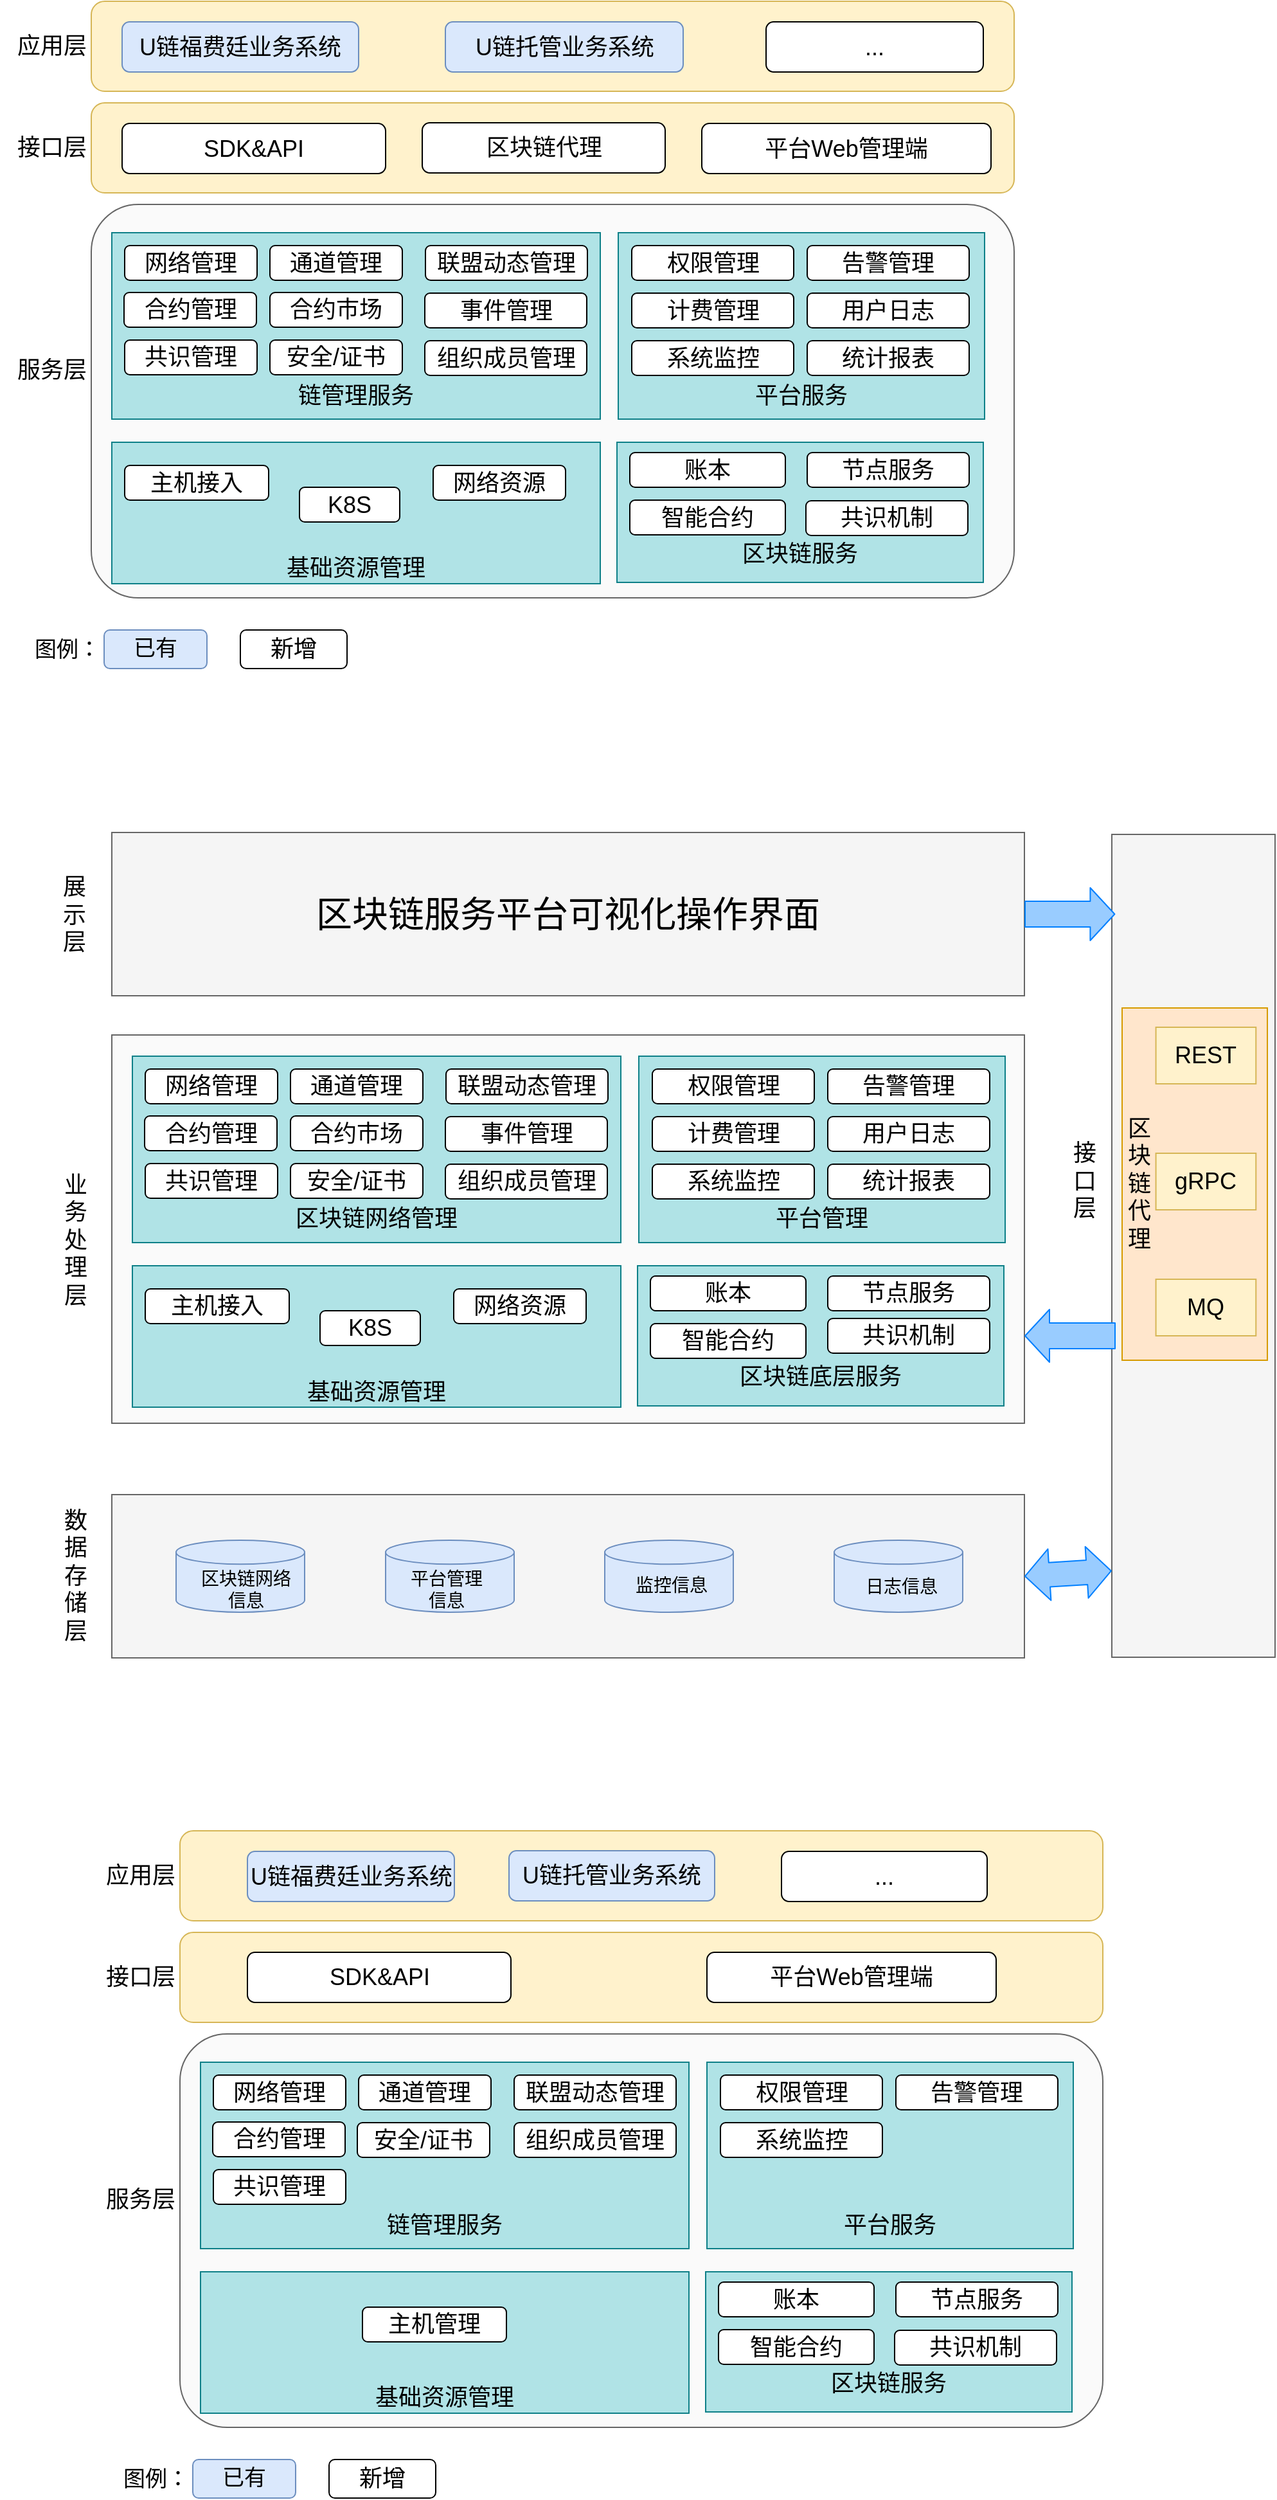 <mxfile version="12.3.6" type="github" pages="1">
  <diagram id="WIEtUlI_L1v1tH11AKhi" name="第 1 页">
    <mxGraphModel dx="946" dy="583" grid="0" gridSize="10" guides="1" tooltips="1" connect="1" arrows="1" fold="1" page="1" pageScale="1" pageWidth="3300" pageHeight="4681" math="0" shadow="0">
      <root>
        <mxCell id="0"/>
        <mxCell id="1" parent="0"/>
        <mxCell id="Eo95rkR2elM9zv1yrzYy-1" value="" style="rounded=1;whiteSpace=wrap;html=1;fillColor=#fff2cc;strokeColor=#d6b656;" parent="1" vertex="1">
          <mxGeometry x="122" y="73" width="718" height="70" as="geometry"/>
        </mxCell>
        <mxCell id="Eo95rkR2elM9zv1yrzYy-2" value="应用层" style="text;html=1;strokeColor=none;fillColor=none;align=center;verticalAlign=middle;whiteSpace=wrap;rounded=0;fontSize=18;" parent="1" vertex="1">
          <mxGeometry x="51" y="98" width="81" height="20" as="geometry"/>
        </mxCell>
        <mxCell id="Eo95rkR2elM9zv1yrzYy-4" value="接口层" style="text;html=1;strokeColor=none;fillColor=none;align=center;verticalAlign=middle;whiteSpace=wrap;rounded=0;fontSize=18;" parent="1" vertex="1">
          <mxGeometry x="51" y="177" width="81" height="20" as="geometry"/>
        </mxCell>
        <mxCell id="Eo95rkR2elM9zv1yrzYy-5" value="" style="rounded=1;whiteSpace=wrap;html=1;fillColor=#fff2cc;strokeColor=#d6b656;" parent="1" vertex="1">
          <mxGeometry x="122" y="152" width="718" height="70" as="geometry"/>
        </mxCell>
        <mxCell id="Eo95rkR2elM9zv1yrzYy-6" value="SDK&amp;amp;API" style="rounded=1;whiteSpace=wrap;html=1;fontSize=18;" parent="1" vertex="1">
          <mxGeometry x="146" y="168" width="205" height="39" as="geometry"/>
        </mxCell>
        <mxCell id="Eo95rkR2elM9zv1yrzYy-7" value="区块链代理" style="rounded=1;whiteSpace=wrap;html=1;fontSize=18;" parent="1" vertex="1">
          <mxGeometry x="379.5" y="167.5" width="189" height="39" as="geometry"/>
        </mxCell>
        <mxCell id="Eo95rkR2elM9zv1yrzYy-8" value="平台Web管理端" style="rounded=1;whiteSpace=wrap;html=1;fontSize=18;" parent="1" vertex="1">
          <mxGeometry x="597" y="168" width="225" height="39" as="geometry"/>
        </mxCell>
        <mxCell id="Eo95rkR2elM9zv1yrzYy-9" value="U链福费廷业务系统" style="rounded=1;whiteSpace=wrap;html=1;fontSize=18;fillColor=#dae8fc;strokeColor=#6c8ebf;" parent="1" vertex="1">
          <mxGeometry x="146" y="89" width="184" height="39" as="geometry"/>
        </mxCell>
        <mxCell id="Eo95rkR2elM9zv1yrzYy-10" value="U链托管业务系统" style="rounded=1;whiteSpace=wrap;html=1;fontSize=18;fillColor=#dae8fc;strokeColor=#6c8ebf;" parent="1" vertex="1">
          <mxGeometry x="397.5" y="89" width="185" height="39" as="geometry"/>
        </mxCell>
        <mxCell id="Eo95rkR2elM9zv1yrzYy-13" value="..." style="rounded=1;whiteSpace=wrap;html=1;fontSize=18;" parent="1" vertex="1">
          <mxGeometry x="647" y="89" width="169" height="39" as="geometry"/>
        </mxCell>
        <mxCell id="Eo95rkR2elM9zv1yrzYy-14" value="" style="rounded=1;whiteSpace=wrap;html=1;fontSize=18;fillColor=#f5f5f5;strokeColor=#666666;glass=0;shadow=0;comic=0;arcSize=12;fillOpacity=50;fontColor=#333333;" parent="1" vertex="1">
          <mxGeometry x="122" y="231" width="718" height="306" as="geometry"/>
        </mxCell>
        <mxCell id="Eo95rkR2elM9zv1yrzYy-15" value="服务层" style="text;html=1;strokeColor=none;fillColor=none;align=center;verticalAlign=middle;whiteSpace=wrap;rounded=0;fontSize=18;" parent="1" vertex="1">
          <mxGeometry x="51" y="350" width="81" height="20" as="geometry"/>
        </mxCell>
        <mxCell id="Eo95rkR2elM9zv1yrzYy-17" value="&lt;br&gt;&lt;br&gt;&lt;br&gt;&lt;br&gt;&lt;br&gt;链管理服务&lt;br&gt;" style="rounded=0;whiteSpace=wrap;html=1;shadow=0;glass=0;comic=0;fontSize=18;fillColor=#b0e3e6;strokeColor=#0e8088;" parent="1" vertex="1">
          <mxGeometry x="138" y="253" width="380" height="145" as="geometry"/>
        </mxCell>
        <mxCell id="Eo95rkR2elM9zv1yrzYy-18" value="网络管理" style="rounded=1;whiteSpace=wrap;html=1;shadow=0;glass=0;comic=0;fontSize=18;" parent="1" vertex="1">
          <mxGeometry x="148" y="263" width="103" height="27" as="geometry"/>
        </mxCell>
        <mxCell id="Eo95rkR2elM9zv1yrzYy-19" value="通道管理" style="rounded=1;whiteSpace=wrap;html=1;shadow=0;glass=0;comic=0;fontSize=18;" parent="1" vertex="1">
          <mxGeometry x="261" y="263" width="103" height="27" as="geometry"/>
        </mxCell>
        <mxCell id="Eo95rkR2elM9zv1yrzYy-22" value="合约管理" style="rounded=1;whiteSpace=wrap;html=1;shadow=0;glass=0;comic=0;fontSize=18;" parent="1" vertex="1">
          <mxGeometry x="147.5" y="299.5" width="103" height="27" as="geometry"/>
        </mxCell>
        <mxCell id="Eo95rkR2elM9zv1yrzYy-23" value="合约市场" style="rounded=1;whiteSpace=wrap;html=1;shadow=0;glass=0;comic=0;fontSize=18;" parent="1" vertex="1">
          <mxGeometry x="261" y="299.5" width="103" height="27" as="geometry"/>
        </mxCell>
        <mxCell id="Eo95rkR2elM9zv1yrzYy-24" value="联盟动态管理" style="rounded=1;whiteSpace=wrap;html=1;shadow=0;glass=0;comic=0;fontSize=18;" parent="1" vertex="1">
          <mxGeometry x="382" y="263" width="126" height="27" as="geometry"/>
        </mxCell>
        <mxCell id="Eo95rkR2elM9zv1yrzYy-26" value="事件管理" style="rounded=1;whiteSpace=wrap;html=1;shadow=0;glass=0;comic=0;fontSize=18;" parent="1" vertex="1">
          <mxGeometry x="381.5" y="300" width="126" height="27" as="geometry"/>
        </mxCell>
        <mxCell id="Eo95rkR2elM9zv1yrzYy-27" value="&lt;br&gt;&lt;br&gt;&lt;br&gt;&lt;br&gt;&lt;br&gt;平台服务&lt;br&gt;" style="rounded=0;whiteSpace=wrap;html=1;shadow=0;glass=0;comic=0;fontSize=18;fillColor=#b0e3e6;strokeColor=#0e8088;" parent="1" vertex="1">
          <mxGeometry x="532" y="253" width="285" height="145" as="geometry"/>
        </mxCell>
        <mxCell id="Eo95rkR2elM9zv1yrzYy-25" value="组织成员管理" style="rounded=1;whiteSpace=wrap;html=1;shadow=0;glass=0;comic=0;fontSize=18;" parent="1" vertex="1">
          <mxGeometry x="381.5" y="337" width="126" height="27" as="geometry"/>
        </mxCell>
        <mxCell id="Eo95rkR2elM9zv1yrzYy-28" value="计费管理" style="rounded=1;whiteSpace=wrap;html=1;shadow=0;glass=0;comic=0;fontSize=18;" parent="1" vertex="1">
          <mxGeometry x="542.5" y="300" width="126" height="27" as="geometry"/>
        </mxCell>
        <mxCell id="Eo95rkR2elM9zv1yrzYy-29" value="告警管理" style="rounded=1;whiteSpace=wrap;html=1;shadow=0;glass=0;comic=0;fontSize=18;" parent="1" vertex="1">
          <mxGeometry x="679" y="263" width="126" height="27" as="geometry"/>
        </mxCell>
        <mxCell id="Eo95rkR2elM9zv1yrzYy-30" value="用户日志" style="rounded=1;whiteSpace=wrap;html=1;shadow=0;glass=0;comic=0;fontSize=18;" parent="1" vertex="1">
          <mxGeometry x="679" y="300" width="126" height="27" as="geometry"/>
        </mxCell>
        <mxCell id="Eo95rkR2elM9zv1yrzYy-31" value="系统监控" style="rounded=1;whiteSpace=wrap;html=1;shadow=0;glass=0;comic=0;fontSize=18;" parent="1" vertex="1">
          <mxGeometry x="542.5" y="337" width="126" height="27" as="geometry"/>
        </mxCell>
        <mxCell id="Eo95rkR2elM9zv1yrzYy-32" value="统计报表" style="rounded=1;whiteSpace=wrap;html=1;shadow=0;glass=0;comic=0;fontSize=18;" parent="1" vertex="1">
          <mxGeometry x="679" y="337" width="126" height="27" as="geometry"/>
        </mxCell>
        <mxCell id="Eo95rkR2elM9zv1yrzYy-33" value="&lt;br&gt;&lt;br&gt;&lt;br&gt;区块链服务&lt;br&gt;" style="rounded=0;whiteSpace=wrap;html=1;shadow=0;glass=0;comic=0;fontSize=18;fillColor=#b0e3e6;strokeColor=#0e8088;" parent="1" vertex="1">
          <mxGeometry x="531" y="416" width="285" height="109" as="geometry"/>
        </mxCell>
        <mxCell id="Eo95rkR2elM9zv1yrzYy-34" value="账本" style="rounded=1;whiteSpace=wrap;html=1;shadow=0;glass=0;comic=0;fontSize=18;fillColor=#FFFFFF;strokeColor=#000000;" parent="1" vertex="1">
          <mxGeometry x="541" y="424" width="121" height="27" as="geometry"/>
        </mxCell>
        <mxCell id="Eo95rkR2elM9zv1yrzYy-35" value="节点服务" style="rounded=1;whiteSpace=wrap;html=1;shadow=0;glass=0;comic=0;fontSize=18;fillColor=#FFFFFF;strokeColor=#000000;" parent="1" vertex="1">
          <mxGeometry x="679" y="424" width="126" height="27" as="geometry"/>
        </mxCell>
        <mxCell id="Eo95rkR2elM9zv1yrzYy-36" value="智能合约" style="rounded=1;whiteSpace=wrap;html=1;shadow=0;glass=0;comic=0;fontSize=18;fillColor=#FFFFFF;strokeColor=#000000;" parent="1" vertex="1">
          <mxGeometry x="541" y="461" width="121" height="27" as="geometry"/>
        </mxCell>
        <mxCell id="Eo95rkR2elM9zv1yrzYy-37" value="&lt;br&gt;&lt;br&gt;&lt;br&gt;&lt;br&gt;基础资源管理&lt;br&gt;" style="rounded=0;whiteSpace=wrap;html=1;shadow=0;glass=0;comic=0;fontSize=18;fillColor=#b0e3e6;strokeColor=#0e8088;" parent="1" vertex="1">
          <mxGeometry x="138" y="416" width="380" height="110" as="geometry"/>
        </mxCell>
        <mxCell id="Eo95rkR2elM9zv1yrzYy-38" value="共识管理" style="rounded=1;whiteSpace=wrap;html=1;shadow=0;glass=0;comic=0;fontSize=18;" parent="1" vertex="1">
          <mxGeometry x="148" y="336.5" width="103" height="27" as="geometry"/>
        </mxCell>
        <mxCell id="Eo95rkR2elM9zv1yrzYy-39" value="安全/证书" style="rounded=1;whiteSpace=wrap;html=1;shadow=0;glass=0;comic=0;fontSize=18;" parent="1" vertex="1">
          <mxGeometry x="261" y="336.5" width="103" height="27" as="geometry"/>
        </mxCell>
        <mxCell id="Eo95rkR2elM9zv1yrzYy-40" value="权限管理" style="rounded=1;whiteSpace=wrap;html=1;shadow=0;glass=0;comic=0;fontSize=18;" parent="1" vertex="1">
          <mxGeometry x="542.5" y="263" width="126" height="27" as="geometry"/>
        </mxCell>
        <mxCell id="Eo95rkR2elM9zv1yrzYy-41" value="主机接入" style="rounded=1;whiteSpace=wrap;html=1;shadow=0;glass=0;comic=0;fontSize=18;" parent="1" vertex="1">
          <mxGeometry x="148" y="434" width="112" height="27" as="geometry"/>
        </mxCell>
        <mxCell id="Eo95rkR2elM9zv1yrzYy-45" value="K8S" style="rounded=1;whiteSpace=wrap;html=1;shadow=0;glass=0;comic=0;fontSize=18;" parent="1" vertex="1">
          <mxGeometry x="284" y="451" width="78" height="27" as="geometry"/>
        </mxCell>
        <mxCell id="Eo95rkR2elM9zv1yrzYy-47" value="网络资源" style="rounded=1;whiteSpace=wrap;html=1;shadow=0;glass=0;comic=0;fontSize=18;" parent="1" vertex="1">
          <mxGeometry x="388" y="434" width="103" height="27" as="geometry"/>
        </mxCell>
        <mxCell id="HqxwIa4EOF607XyPmti0-3" value="已有" style="rounded=1;whiteSpace=wrap;html=1;fillColor=#dae8fc;fontSize=17;strokeColor=#6c8ebf;" parent="1" vertex="1">
          <mxGeometry x="132" y="562" width="80" height="30" as="geometry"/>
        </mxCell>
        <mxCell id="HqxwIa4EOF607XyPmti0-4" value="新增" style="rounded=1;whiteSpace=wrap;html=1;fontSize=18;fillColor=#FFFFFF;" parent="1" vertex="1">
          <mxGeometry x="238" y="562" width="83" height="30" as="geometry"/>
        </mxCell>
        <mxCell id="HqxwIa4EOF607XyPmti0-7" value="图例：" style="text;html=1;strokeColor=none;fillColor=none;align=center;verticalAlign=middle;whiteSpace=wrap;rounded=0;fontSize=17;" parent="1" vertex="1">
          <mxGeometry x="75" y="568" width="57" height="20" as="geometry"/>
        </mxCell>
        <mxCell id="-MIzdZnCXEipaB_-oH33-1" value="" style="rounded=0;whiteSpace=wrap;html=1;fontSize=18;fillColor=#f5f5f5;strokeColor=#666666;glass=0;shadow=0;comic=0;arcSize=12;fillOpacity=50;fontColor=#333333;" parent="1" vertex="1">
          <mxGeometry x="138" y="877" width="710" height="302" as="geometry"/>
        </mxCell>
        <mxCell id="-MIzdZnCXEipaB_-oH33-2" value="&lt;br&gt;&lt;br&gt;&lt;br&gt;&lt;br&gt;&lt;br&gt;区块链网络管理" style="rounded=0;whiteSpace=wrap;html=1;shadow=0;glass=0;comic=0;fontSize=18;fillColor=#b0e3e6;strokeColor=#0e8088;" parent="1" vertex="1">
          <mxGeometry x="154" y="893.5" width="380" height="145" as="geometry"/>
        </mxCell>
        <mxCell id="-MIzdZnCXEipaB_-oH33-3" value="网络管理" style="rounded=1;whiteSpace=wrap;html=1;shadow=0;glass=0;comic=0;fontSize=18;" parent="1" vertex="1">
          <mxGeometry x="164" y="903.5" width="103" height="27" as="geometry"/>
        </mxCell>
        <mxCell id="-MIzdZnCXEipaB_-oH33-4" value="通道管理" style="rounded=1;whiteSpace=wrap;html=1;shadow=0;glass=0;comic=0;fontSize=18;" parent="1" vertex="1">
          <mxGeometry x="277" y="903.5" width="103" height="27" as="geometry"/>
        </mxCell>
        <mxCell id="-MIzdZnCXEipaB_-oH33-5" value="合约管理" style="rounded=1;whiteSpace=wrap;html=1;shadow=0;glass=0;comic=0;fontSize=18;" parent="1" vertex="1">
          <mxGeometry x="163.5" y="940" width="103" height="27" as="geometry"/>
        </mxCell>
        <mxCell id="-MIzdZnCXEipaB_-oH33-6" value="合约市场" style="rounded=1;whiteSpace=wrap;html=1;shadow=0;glass=0;comic=0;fontSize=18;" parent="1" vertex="1">
          <mxGeometry x="277" y="940" width="103" height="27" as="geometry"/>
        </mxCell>
        <mxCell id="-MIzdZnCXEipaB_-oH33-7" value="联盟动态管理" style="rounded=1;whiteSpace=wrap;html=1;shadow=0;glass=0;comic=0;fontSize=18;" parent="1" vertex="1">
          <mxGeometry x="398" y="903.5" width="126" height="27" as="geometry"/>
        </mxCell>
        <mxCell id="-MIzdZnCXEipaB_-oH33-8" value="事件管理" style="rounded=1;whiteSpace=wrap;html=1;shadow=0;glass=0;comic=0;fontSize=18;" parent="1" vertex="1">
          <mxGeometry x="397.5" y="940.5" width="126" height="27" as="geometry"/>
        </mxCell>
        <mxCell id="-MIzdZnCXEipaB_-oH33-9" value="&lt;br&gt;&lt;br&gt;&lt;br&gt;&lt;br&gt;&lt;br&gt;平台管理" style="rounded=0;whiteSpace=wrap;html=1;shadow=0;glass=0;comic=0;fontSize=18;fillColor=#b0e3e6;strokeColor=#0e8088;" parent="1" vertex="1">
          <mxGeometry x="548" y="893.5" width="285" height="145" as="geometry"/>
        </mxCell>
        <mxCell id="-MIzdZnCXEipaB_-oH33-10" value="组织成员管理" style="rounded=1;whiteSpace=wrap;html=1;shadow=0;glass=0;comic=0;fontSize=18;" parent="1" vertex="1">
          <mxGeometry x="397.5" y="977.5" width="126" height="27" as="geometry"/>
        </mxCell>
        <mxCell id="-MIzdZnCXEipaB_-oH33-11" value="计费管理" style="rounded=1;whiteSpace=wrap;html=1;shadow=0;glass=0;comic=0;fontSize=18;" parent="1" vertex="1">
          <mxGeometry x="558.5" y="940.5" width="126" height="27" as="geometry"/>
        </mxCell>
        <mxCell id="-MIzdZnCXEipaB_-oH33-12" value="告警管理" style="rounded=1;whiteSpace=wrap;html=1;shadow=0;glass=0;comic=0;fontSize=18;" parent="1" vertex="1">
          <mxGeometry x="695" y="903.5" width="126" height="27" as="geometry"/>
        </mxCell>
        <mxCell id="-MIzdZnCXEipaB_-oH33-13" value="用户日志" style="rounded=1;whiteSpace=wrap;html=1;shadow=0;glass=0;comic=0;fontSize=18;" parent="1" vertex="1">
          <mxGeometry x="695" y="940.5" width="126" height="27" as="geometry"/>
        </mxCell>
        <mxCell id="-MIzdZnCXEipaB_-oH33-14" value="系统监控" style="rounded=1;whiteSpace=wrap;html=1;shadow=0;glass=0;comic=0;fontSize=18;" parent="1" vertex="1">
          <mxGeometry x="558.5" y="977.5" width="126" height="27" as="geometry"/>
        </mxCell>
        <mxCell id="-MIzdZnCXEipaB_-oH33-15" value="统计报表" style="rounded=1;whiteSpace=wrap;html=1;shadow=0;glass=0;comic=0;fontSize=18;" parent="1" vertex="1">
          <mxGeometry x="695" y="977.5" width="126" height="27" as="geometry"/>
        </mxCell>
        <mxCell id="-MIzdZnCXEipaB_-oH33-16" value="&lt;br&gt;&lt;br&gt;&lt;br&gt;区块链底层服务" style="rounded=0;whiteSpace=wrap;html=1;shadow=0;glass=0;comic=0;fontSize=18;fillColor=#b0e3e6;strokeColor=#0e8088;" parent="1" vertex="1">
          <mxGeometry x="547" y="1056.5" width="285" height="109" as="geometry"/>
        </mxCell>
        <mxCell id="-MIzdZnCXEipaB_-oH33-17" value="账本" style="rounded=1;whiteSpace=wrap;html=1;shadow=0;glass=0;comic=0;fontSize=18;fillColor=#FFFFFF;strokeColor=#000000;" parent="1" vertex="1">
          <mxGeometry x="557" y="1064.5" width="121" height="27" as="geometry"/>
        </mxCell>
        <mxCell id="-MIzdZnCXEipaB_-oH33-18" value="节点服务" style="rounded=1;whiteSpace=wrap;html=1;shadow=0;glass=0;comic=0;fontSize=18;fillColor=#FFFFFF;strokeColor=#000000;" parent="1" vertex="1">
          <mxGeometry x="695" y="1064.5" width="126" height="27" as="geometry"/>
        </mxCell>
        <mxCell id="-MIzdZnCXEipaB_-oH33-19" value="智能合约" style="rounded=1;whiteSpace=wrap;html=1;shadow=0;glass=0;comic=0;fontSize=18;fillColor=#FFFFFF;strokeColor=#000000;" parent="1" vertex="1">
          <mxGeometry x="557" y="1101.5" width="121" height="27" as="geometry"/>
        </mxCell>
        <mxCell id="-MIzdZnCXEipaB_-oH33-20" value="&lt;br&gt;&lt;br&gt;&lt;br&gt;&lt;br&gt;基础资源管理&lt;br&gt;" style="rounded=0;whiteSpace=wrap;html=1;shadow=0;glass=0;comic=0;fontSize=18;fillColor=#b0e3e6;strokeColor=#0e8088;" parent="1" vertex="1">
          <mxGeometry x="154" y="1056.5" width="380" height="110" as="geometry"/>
        </mxCell>
        <mxCell id="-MIzdZnCXEipaB_-oH33-21" value="共识管理" style="rounded=1;whiteSpace=wrap;html=1;shadow=0;glass=0;comic=0;fontSize=18;" parent="1" vertex="1">
          <mxGeometry x="164" y="977" width="103" height="27" as="geometry"/>
        </mxCell>
        <mxCell id="-MIzdZnCXEipaB_-oH33-22" value="安全/证书" style="rounded=1;whiteSpace=wrap;html=1;shadow=0;glass=0;comic=0;fontSize=18;" parent="1" vertex="1">
          <mxGeometry x="277" y="977" width="103" height="27" as="geometry"/>
        </mxCell>
        <mxCell id="-MIzdZnCXEipaB_-oH33-23" value="权限管理" style="rounded=1;whiteSpace=wrap;html=1;shadow=0;glass=0;comic=0;fontSize=18;" parent="1" vertex="1">
          <mxGeometry x="558.5" y="903.5" width="126" height="27" as="geometry"/>
        </mxCell>
        <mxCell id="-MIzdZnCXEipaB_-oH33-24" value="主机接入" style="rounded=1;whiteSpace=wrap;html=1;shadow=0;glass=0;comic=0;fontSize=18;" parent="1" vertex="1">
          <mxGeometry x="164" y="1074.5" width="112" height="27" as="geometry"/>
        </mxCell>
        <mxCell id="-MIzdZnCXEipaB_-oH33-26" value="K8S" style="rounded=1;whiteSpace=wrap;html=1;shadow=0;glass=0;comic=0;fontSize=18;" parent="1" vertex="1">
          <mxGeometry x="300" y="1091.5" width="78" height="27" as="geometry"/>
        </mxCell>
        <mxCell id="-MIzdZnCXEipaB_-oH33-28" value="网络资源" style="rounded=1;whiteSpace=wrap;html=1;shadow=0;glass=0;comic=0;fontSize=18;" parent="1" vertex="1">
          <mxGeometry x="404" y="1074.5" width="103" height="27" as="geometry"/>
        </mxCell>
        <mxCell id="-MIzdZnCXEipaB_-oH33-29" value="" style="rounded=0;whiteSpace=wrap;html=1;strokeColor=#666666;fillColor=#F5F5F5;" parent="1" vertex="1">
          <mxGeometry x="138" y="1234.5" width="710" height="127" as="geometry"/>
        </mxCell>
        <mxCell id="-MIzdZnCXEipaB_-oH33-32" value="" style="rounded=0;whiteSpace=wrap;html=1;strokeColor=#666666;fillColor=#F5F5F5;direction=south;" parent="1" vertex="1">
          <mxGeometry x="916" y="721" width="127" height="640" as="geometry"/>
        </mxCell>
        <mxCell id="-MIzdZnCXEipaB_-oH33-39" value="&lt;font style=&quot;font-size: 28px&quot;&gt;区块链服务平台可视化操作界面&lt;/font&gt;" style="rounded=0;whiteSpace=wrap;html=1;strokeColor=#666666;fillColor=#F5F5F5;" parent="1" vertex="1">
          <mxGeometry x="138" y="719.5" width="710" height="127" as="geometry"/>
        </mxCell>
        <mxCell id="-MIzdZnCXEipaB_-oH33-61" value="" style="strokeWidth=1;html=1;shape=mxgraph.flowchart.database;whiteSpace=wrap;rounded=0;fillColor=#dae8fc;fontSize=20;strokeColor=#6c8ebf;" parent="1" vertex="1">
          <mxGeometry x="188" y="1270" width="100" height="56" as="geometry"/>
        </mxCell>
        <mxCell id="-MIzdZnCXEipaB_-oH33-62" value="区块链网络&lt;br&gt;信息" style="text;html=1;resizable=0;points=[];autosize=1;align=center;verticalAlign=top;spacingTop=-4;fontSize=14;" parent="1" vertex="1">
          <mxGeometry x="201.5" y="1289" width="80" height="34" as="geometry"/>
        </mxCell>
        <mxCell id="-MIzdZnCXEipaB_-oH33-63" value="" style="strokeWidth=1;html=1;shape=mxgraph.flowchart.database;whiteSpace=wrap;rounded=0;fillColor=#dae8fc;fontSize=20;strokeColor=#6c8ebf;" parent="1" vertex="1">
          <mxGeometry x="351" y="1270" width="100" height="56" as="geometry"/>
        </mxCell>
        <mxCell id="-MIzdZnCXEipaB_-oH33-64" value="平台管理&lt;br&gt;信息" style="text;html=1;resizable=0;points=[];autosize=1;align=center;verticalAlign=top;spacingTop=-4;fontSize=14;" parent="1" vertex="1">
          <mxGeometry x="364.5" y="1289" width="66" height="34" as="geometry"/>
        </mxCell>
        <mxCell id="-MIzdZnCXEipaB_-oH33-65" value="" style="strokeWidth=1;html=1;shape=mxgraph.flowchart.database;whiteSpace=wrap;rounded=0;fillColor=#dae8fc;fontSize=20;strokeColor=#6c8ebf;" parent="1" vertex="1">
          <mxGeometry x="521.5" y="1270" width="100" height="56" as="geometry"/>
        </mxCell>
        <mxCell id="-MIzdZnCXEipaB_-oH33-66" value="监控信息" style="text;html=1;resizable=0;points=[];autosize=1;align=center;verticalAlign=top;spacingTop=-4;fontSize=14;" parent="1" vertex="1">
          <mxGeometry x="540" y="1294" width="66" height="17" as="geometry"/>
        </mxCell>
        <mxCell id="-MIzdZnCXEipaB_-oH33-69" value="" style="strokeWidth=1;html=1;shape=mxgraph.flowchart.database;whiteSpace=wrap;rounded=0;fillColor=#dae8fc;fontSize=20;strokeColor=#6c8ebf;" parent="1" vertex="1">
          <mxGeometry x="700" y="1270" width="100" height="56" as="geometry"/>
        </mxCell>
        <mxCell id="-MIzdZnCXEipaB_-oH33-70" value="日志信息" style="text;html=1;resizable=0;points=[];autosize=1;align=center;verticalAlign=top;spacingTop=-4;fontSize=14;" parent="1" vertex="1">
          <mxGeometry x="718.5" y="1295" width="66" height="17" as="geometry"/>
        </mxCell>
        <mxCell id="-MIzdZnCXEipaB_-oH33-72" value="展示层" style="rounded=0;whiteSpace=wrap;html=1;strokeWidth=1;fontSize=18;align=center;strokeColor=none;" parent="1" vertex="1">
          <mxGeometry x="93" y="720.5" width="32" height="127" as="geometry"/>
        </mxCell>
        <mxCell id="-MIzdZnCXEipaB_-oH33-73" value="业务处理层" style="rounded=0;whiteSpace=wrap;html=1;strokeWidth=1;fontSize=18;align=center;strokeColor=none;" parent="1" vertex="1">
          <mxGeometry x="93.5" y="877" width="32" height="320" as="geometry"/>
        </mxCell>
        <mxCell id="-MIzdZnCXEipaB_-oH33-74" value="数据存储层" style="rounded=0;whiteSpace=wrap;html=1;strokeWidth=1;fontSize=18;align=center;strokeColor=none;" parent="1" vertex="1">
          <mxGeometry x="93.5" y="1234.5" width="32" height="127" as="geometry"/>
        </mxCell>
        <mxCell id="-MIzdZnCXEipaB_-oH33-75" value="接口层" style="rounded=0;whiteSpace=wrap;html=1;strokeWidth=1;fontSize=18;align=center;strokeColor=none;" parent="1" vertex="1">
          <mxGeometry x="879" y="927" width="32" height="127" as="geometry"/>
        </mxCell>
        <mxCell id="-MIzdZnCXEipaB_-oH33-90" value="" style="shape=flexArrow;endArrow=classic;html=1;strokeColor=#007FFF;fillColor=#99CCFF;fontSize=18;width=20;" parent="1" source="-MIzdZnCXEipaB_-oH33-39" edge="1">
          <mxGeometry width="50" height="50" relative="1" as="geometry">
            <mxPoint x="848" y="833" as="sourcePoint"/>
            <mxPoint x="918.711" y="783" as="targetPoint"/>
          </mxGeometry>
        </mxCell>
        <mxCell id="-MIzdZnCXEipaB_-oH33-80" value="" style="rounded=0;whiteSpace=wrap;html=1;strokeColor=#d79b00;strokeWidth=1;fillColor=#ffe6cc;fontSize=18;align=center;" parent="1" vertex="1">
          <mxGeometry x="924" y="856" width="113" height="274" as="geometry"/>
        </mxCell>
        <mxCell id="-MIzdZnCXEipaB_-oH33-78" value="区块链代理" style="rounded=0;whiteSpace=wrap;html=1;strokeWidth=1;fontSize=18;align=center;strokeColor=none;fillColor=none;" parent="1" vertex="1">
          <mxGeometry x="924" y="881" width="27" height="224" as="geometry"/>
        </mxCell>
        <mxCell id="-MIzdZnCXEipaB_-oH33-82" value="REST" style="rounded=0;whiteSpace=wrap;html=1;strokeColor=#d6b656;strokeWidth=1;fillColor=#fff2cc;fontSize=18;align=center;" parent="1" vertex="1">
          <mxGeometry x="950.285" y="871" width="77.844" height="44" as="geometry"/>
        </mxCell>
        <mxCell id="-MIzdZnCXEipaB_-oH33-83" value="gRPC" style="rounded=0;whiteSpace=wrap;html=1;strokeColor=#d6b656;strokeWidth=1;fillColor=#fff2cc;fontSize=18;align=center;" parent="1" vertex="1">
          <mxGeometry x="950.285" y="969" width="77.844" height="44" as="geometry"/>
        </mxCell>
        <mxCell id="-MIzdZnCXEipaB_-oH33-84" value="MQ" style="rounded=0;whiteSpace=wrap;html=1;strokeColor=#d6b656;strokeWidth=1;fillColor=#fff2cc;fontSize=18;align=center;" parent="1" vertex="1">
          <mxGeometry x="950.285" y="1067" width="77.844" height="44" as="geometry"/>
        </mxCell>
        <mxCell id="CFUObo1nJz6rDOlNCSRg-3" value="共识机制" style="rounded=1;whiteSpace=wrap;html=1;shadow=0;glass=0;comic=0;fontSize=18;fillColor=#FFFFFF;strokeColor=#000000;" parent="1" vertex="1">
          <mxGeometry x="695" y="1097.5" width="126" height="27" as="geometry"/>
        </mxCell>
        <mxCell id="CFUObo1nJz6rDOlNCSRg-10" value="" style="shape=flexArrow;endArrow=classic;startArrow=classic;html=1;exitX=1;exitY=0.5;exitDx=0;exitDy=0;entryX=0.895;entryY=1;entryDx=0;entryDy=0;entryPerimeter=0;width=19;fillColor=#99CCFF;strokeColor=#007FFF;" parent="1" source="-MIzdZnCXEipaB_-oH33-29" target="-MIzdZnCXEipaB_-oH33-32" edge="1">
          <mxGeometry width="50" height="50" relative="1" as="geometry">
            <mxPoint x="858" y="1316" as="sourcePoint"/>
            <mxPoint x="908" y="1266" as="targetPoint"/>
          </mxGeometry>
        </mxCell>
        <mxCell id="CFUObo1nJz6rDOlNCSRg-11" value="" style="shape=flexArrow;endArrow=classic;html=1;strokeColor=#007FFF;fillColor=#99CCFF;fontSize=18;width=20;" parent="1" edge="1">
          <mxGeometry width="50" height="50" relative="1" as="geometry">
            <mxPoint x="919" y="1111" as="sourcePoint"/>
            <mxPoint x="848" y="1111" as="targetPoint"/>
          </mxGeometry>
        </mxCell>
        <mxCell id="h-NZQVWkjsbpDCVQzgBH-1" value="共识机制" style="rounded=1;whiteSpace=wrap;html=1;shadow=0;glass=0;comic=0;fontSize=18;fillColor=#FFFFFF;strokeColor=#000000;" parent="1" vertex="1">
          <mxGeometry x="678" y="461.5" width="126" height="27" as="geometry"/>
        </mxCell>
        <mxCell id="--c0hQhkfjImJTTuqxNr-1" value="" style="rounded=1;whiteSpace=wrap;html=1;fillColor=#fff2cc;strokeColor=#d6b656;" parent="1" vertex="1">
          <mxGeometry x="191" y="1496" width="718" height="70" as="geometry"/>
        </mxCell>
        <mxCell id="--c0hQhkfjImJTTuqxNr-2" value="应用层" style="text;html=1;strokeColor=none;fillColor=none;align=center;verticalAlign=middle;whiteSpace=wrap;rounded=0;fontSize=18;" parent="1" vertex="1">
          <mxGeometry x="120" y="1521" width="81" height="20" as="geometry"/>
        </mxCell>
        <mxCell id="--c0hQhkfjImJTTuqxNr-3" value="接口层" style="text;html=1;strokeColor=none;fillColor=none;align=center;verticalAlign=middle;whiteSpace=wrap;rounded=0;fontSize=18;" parent="1" vertex="1">
          <mxGeometry x="120" y="1600" width="81" height="20" as="geometry"/>
        </mxCell>
        <mxCell id="--c0hQhkfjImJTTuqxNr-4" value="" style="rounded=1;whiteSpace=wrap;html=1;fillColor=#fff2cc;strokeColor=#d6b656;" parent="1" vertex="1">
          <mxGeometry x="191" y="1575" width="718" height="70" as="geometry"/>
        </mxCell>
        <mxCell id="--c0hQhkfjImJTTuqxNr-5" value="SDK&amp;amp;API" style="rounded=1;whiteSpace=wrap;html=1;fontSize=18;" parent="1" vertex="1">
          <mxGeometry x="243.5" y="1590.5" width="205" height="39" as="geometry"/>
        </mxCell>
        <mxCell id="--c0hQhkfjImJTTuqxNr-7" value="平台Web管理端" style="rounded=1;whiteSpace=wrap;html=1;fontSize=18;" parent="1" vertex="1">
          <mxGeometry x="601" y="1590.5" width="225" height="39" as="geometry"/>
        </mxCell>
        <mxCell id="--c0hQhkfjImJTTuqxNr-8" value="U链福费廷业务系统" style="rounded=1;whiteSpace=wrap;html=1;fontSize=18;fillColor=#dae8fc;strokeColor=#6c8ebf;" parent="1" vertex="1">
          <mxGeometry x="243.5" y="1512" width="161" height="39" as="geometry"/>
        </mxCell>
        <mxCell id="--c0hQhkfjImJTTuqxNr-10" value="..." style="rounded=1;whiteSpace=wrap;html=1;fontSize=18;" parent="1" vertex="1">
          <mxGeometry x="659" y="1512" width="160" height="39" as="geometry"/>
        </mxCell>
        <mxCell id="--c0hQhkfjImJTTuqxNr-11" value="" style="rounded=1;whiteSpace=wrap;html=1;fontSize=18;fillColor=#f5f5f5;strokeColor=#666666;glass=0;shadow=0;comic=0;arcSize=12;fillOpacity=50;fontColor=#333333;" parent="1" vertex="1">
          <mxGeometry x="191" y="1654" width="718" height="306" as="geometry"/>
        </mxCell>
        <mxCell id="--c0hQhkfjImJTTuqxNr-12" value="服务层" style="text;html=1;strokeColor=none;fillColor=none;align=center;verticalAlign=middle;whiteSpace=wrap;rounded=0;fontSize=18;" parent="1" vertex="1">
          <mxGeometry x="120" y="1773" width="81" height="20" as="geometry"/>
        </mxCell>
        <mxCell id="--c0hQhkfjImJTTuqxNr-13" value="&lt;br&gt;&lt;br&gt;&lt;br&gt;&lt;br&gt;&lt;br&gt;链管理服务&lt;br&gt;" style="rounded=0;whiteSpace=wrap;html=1;shadow=0;glass=0;comic=0;fontSize=18;fillColor=#b0e3e6;strokeColor=#0e8088;" parent="1" vertex="1">
          <mxGeometry x="207" y="1676" width="380" height="145" as="geometry"/>
        </mxCell>
        <mxCell id="--c0hQhkfjImJTTuqxNr-14" value="网络管理" style="rounded=1;whiteSpace=wrap;html=1;shadow=0;glass=0;comic=0;fontSize=18;" parent="1" vertex="1">
          <mxGeometry x="217" y="1686" width="103" height="27" as="geometry"/>
        </mxCell>
        <mxCell id="--c0hQhkfjImJTTuqxNr-15" value="通道管理" style="rounded=1;whiteSpace=wrap;html=1;shadow=0;glass=0;comic=0;fontSize=18;" parent="1" vertex="1">
          <mxGeometry x="330" y="1686" width="103" height="27" as="geometry"/>
        </mxCell>
        <mxCell id="--c0hQhkfjImJTTuqxNr-16" value="合约管理" style="rounded=1;whiteSpace=wrap;html=1;shadow=0;glass=0;comic=0;fontSize=18;" parent="1" vertex="1">
          <mxGeometry x="216.5" y="1722.5" width="103" height="27" as="geometry"/>
        </mxCell>
        <mxCell id="--c0hQhkfjImJTTuqxNr-18" value="联盟动态管理" style="rounded=1;whiteSpace=wrap;html=1;shadow=0;glass=0;comic=0;fontSize=18;" parent="1" vertex="1">
          <mxGeometry x="451" y="1686" width="126" height="27" as="geometry"/>
        </mxCell>
        <mxCell id="--c0hQhkfjImJTTuqxNr-20" value="&lt;br&gt;&lt;br&gt;&lt;br&gt;&lt;br&gt;&lt;br&gt;平台服务&lt;br&gt;" style="rounded=0;whiteSpace=wrap;html=1;shadow=0;glass=0;comic=0;fontSize=18;fillColor=#b0e3e6;strokeColor=#0e8088;" parent="1" vertex="1">
          <mxGeometry x="601" y="1676" width="285" height="145" as="geometry"/>
        </mxCell>
        <mxCell id="--c0hQhkfjImJTTuqxNr-21" value="组织成员管理" style="rounded=1;whiteSpace=wrap;html=1;shadow=0;glass=0;comic=0;fontSize=18;" parent="1" vertex="1">
          <mxGeometry x="451" y="1723" width="126" height="27" as="geometry"/>
        </mxCell>
        <mxCell id="--c0hQhkfjImJTTuqxNr-23" value="告警管理" style="rounded=1;whiteSpace=wrap;html=1;shadow=0;glass=0;comic=0;fontSize=18;" parent="1" vertex="1">
          <mxGeometry x="748" y="1686" width="126" height="27" as="geometry"/>
        </mxCell>
        <mxCell id="--c0hQhkfjImJTTuqxNr-25" value="系统监控" style="rounded=1;whiteSpace=wrap;html=1;shadow=0;glass=0;comic=0;fontSize=18;" parent="1" vertex="1">
          <mxGeometry x="611.5" y="1723" width="126" height="27" as="geometry"/>
        </mxCell>
        <mxCell id="--c0hQhkfjImJTTuqxNr-27" value="&lt;br&gt;&lt;br&gt;&lt;br&gt;区块链服务&lt;br&gt;" style="rounded=0;whiteSpace=wrap;html=1;shadow=0;glass=0;comic=0;fontSize=18;fillColor=#b0e3e6;strokeColor=#0e8088;" parent="1" vertex="1">
          <mxGeometry x="600" y="1839" width="285" height="109" as="geometry"/>
        </mxCell>
        <mxCell id="--c0hQhkfjImJTTuqxNr-28" value="账本" style="rounded=1;whiteSpace=wrap;html=1;shadow=0;glass=0;comic=0;fontSize=18;fillColor=#FFFFFF;strokeColor=#000000;" parent="1" vertex="1">
          <mxGeometry x="610" y="1847" width="121" height="27" as="geometry"/>
        </mxCell>
        <mxCell id="--c0hQhkfjImJTTuqxNr-29" value="节点服务" style="rounded=1;whiteSpace=wrap;html=1;shadow=0;glass=0;comic=0;fontSize=18;fillColor=#FFFFFF;strokeColor=#000000;" parent="1" vertex="1">
          <mxGeometry x="748" y="1847" width="126" height="27" as="geometry"/>
        </mxCell>
        <mxCell id="--c0hQhkfjImJTTuqxNr-30" value="智能合约" style="rounded=1;whiteSpace=wrap;html=1;shadow=0;glass=0;comic=0;fontSize=18;fillColor=#FFFFFF;strokeColor=#000000;" parent="1" vertex="1">
          <mxGeometry x="610" y="1884" width="121" height="27" as="geometry"/>
        </mxCell>
        <mxCell id="--c0hQhkfjImJTTuqxNr-31" value="&lt;br&gt;&lt;br&gt;&lt;br&gt;&lt;br&gt;基础资源管理&lt;br&gt;" style="rounded=0;whiteSpace=wrap;html=1;shadow=0;glass=0;comic=0;fontSize=18;fillColor=#b0e3e6;strokeColor=#0e8088;" parent="1" vertex="1">
          <mxGeometry x="207" y="1839" width="380" height="110" as="geometry"/>
        </mxCell>
        <mxCell id="--c0hQhkfjImJTTuqxNr-32" value="共识管理" style="rounded=1;whiteSpace=wrap;html=1;shadow=0;glass=0;comic=0;fontSize=18;" parent="1" vertex="1">
          <mxGeometry x="217" y="1759.5" width="103" height="27" as="geometry"/>
        </mxCell>
        <mxCell id="--c0hQhkfjImJTTuqxNr-33" value="安全/证书" style="rounded=1;whiteSpace=wrap;html=1;shadow=0;glass=0;comic=0;fontSize=18;" parent="1" vertex="1">
          <mxGeometry x="329" y="1723" width="103" height="27" as="geometry"/>
        </mxCell>
        <mxCell id="--c0hQhkfjImJTTuqxNr-34" value="权限管理" style="rounded=1;whiteSpace=wrap;html=1;shadow=0;glass=0;comic=0;fontSize=18;" parent="1" vertex="1">
          <mxGeometry x="611.5" y="1686" width="126" height="27" as="geometry"/>
        </mxCell>
        <mxCell id="--c0hQhkfjImJTTuqxNr-35" value="主机管理" style="rounded=1;whiteSpace=wrap;html=1;shadow=0;glass=0;comic=0;fontSize=18;" parent="1" vertex="1">
          <mxGeometry x="333" y="1866.5" width="112" height="27" as="geometry"/>
        </mxCell>
        <mxCell id="--c0hQhkfjImJTTuqxNr-38" value="已有" style="rounded=1;whiteSpace=wrap;html=1;fillColor=#dae8fc;fontSize=17;strokeColor=#6c8ebf;" parent="1" vertex="1">
          <mxGeometry x="201" y="1985" width="80" height="30" as="geometry"/>
        </mxCell>
        <mxCell id="--c0hQhkfjImJTTuqxNr-39" value="新增" style="rounded=1;whiteSpace=wrap;html=1;fontSize=18;fillColor=#FFFFFF;" parent="1" vertex="1">
          <mxGeometry x="307" y="1985" width="83" height="30" as="geometry"/>
        </mxCell>
        <mxCell id="--c0hQhkfjImJTTuqxNr-40" value="图例：" style="text;html=1;strokeColor=none;fillColor=none;align=center;verticalAlign=middle;whiteSpace=wrap;rounded=0;fontSize=17;" parent="1" vertex="1">
          <mxGeometry x="144" y="1991" width="57" height="20" as="geometry"/>
        </mxCell>
        <mxCell id="--c0hQhkfjImJTTuqxNr-41" value="共识机制" style="rounded=1;whiteSpace=wrap;html=1;shadow=0;glass=0;comic=0;fontSize=18;fillColor=#FFFFFF;strokeColor=#000000;" parent="1" vertex="1">
          <mxGeometry x="747" y="1884.5" width="126" height="27" as="geometry"/>
        </mxCell>
        <mxCell id="Whzd-pT9QFvjMLbaviQ--1" value="U链托管业务系统" style="rounded=1;whiteSpace=wrap;html=1;fontSize=18;fillColor=#dae8fc;strokeColor=#6c8ebf;" vertex="1" parent="1">
          <mxGeometry x="447" y="1511.5" width="160" height="39" as="geometry"/>
        </mxCell>
      </root>
    </mxGraphModel>
  </diagram>
</mxfile>
